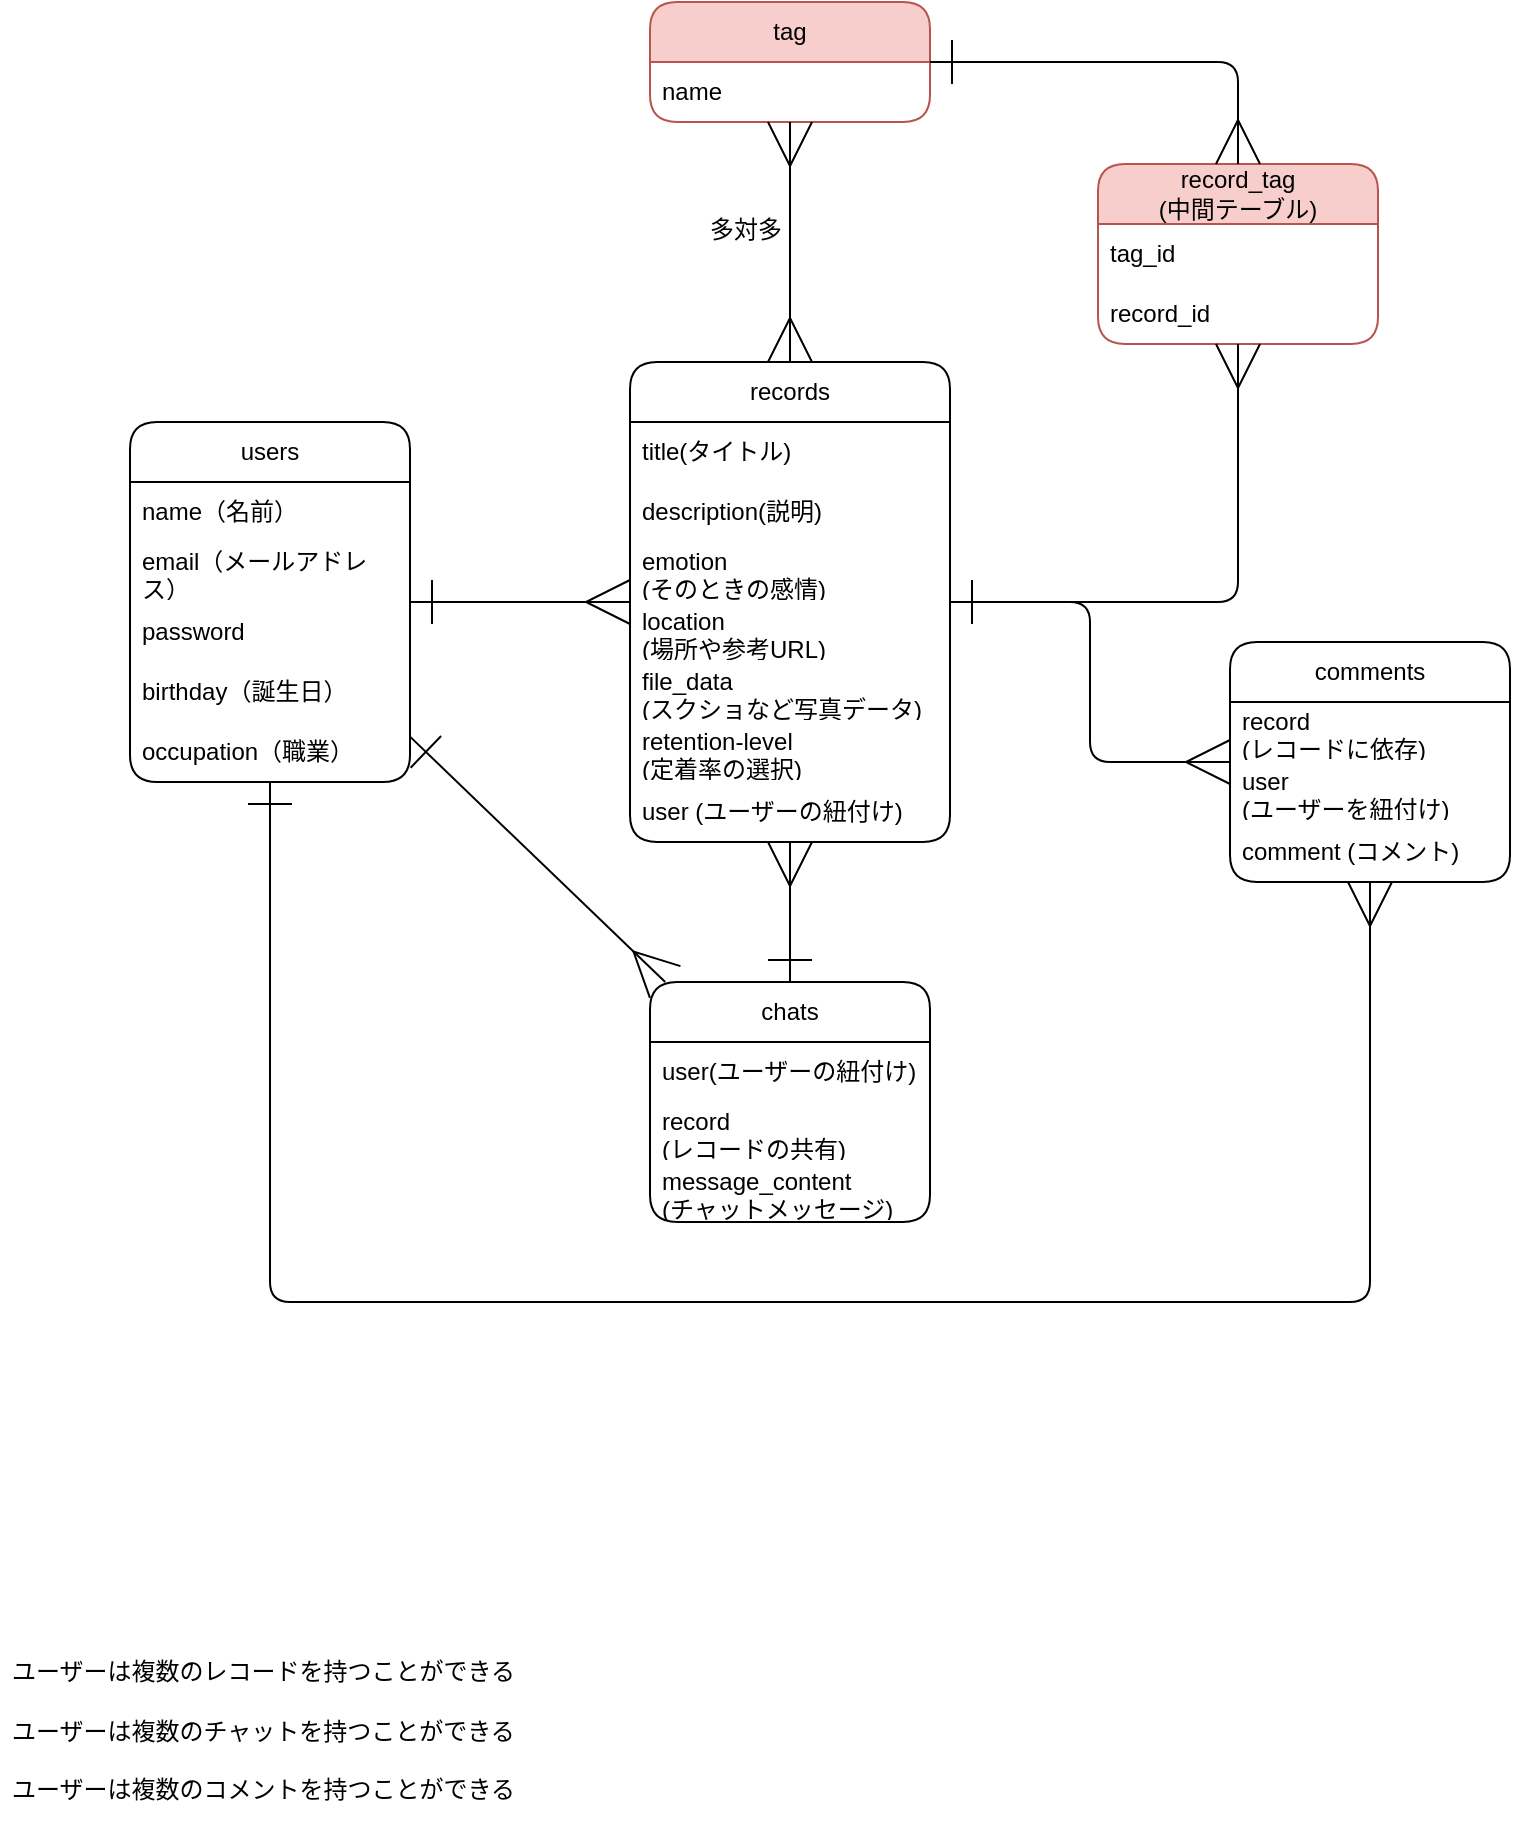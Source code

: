 <mxfile>
    <diagram id="HoRQ2UN_-JQGOzDnhFlx" name="ページ1">
        <mxGraphModel dx="899" dy="688" grid="1" gridSize="10" guides="1" tooltips="1" connect="1" arrows="1" fold="1" page="1" pageScale="1" pageWidth="827" pageHeight="1169" math="0" shadow="0">
            <root>
                <object label="" birthday="birthday" id="0">
                    <mxCell/>
                </object>
                <mxCell id="1" parent="0"/>
                <mxCell id="2" value="users" style="swimlane;fontStyle=0;childLayout=stackLayout;horizontal=1;startSize=30;horizontalStack=0;resizeParent=1;resizeParentMax=0;resizeLast=0;collapsible=1;marginBottom=0;whiteSpace=wrap;html=1;rounded=1;" parent="1" vertex="1">
                    <mxGeometry x="90" y="220" width="140" height="180" as="geometry">
                        <mxRectangle x="90" y="220" width="70" height="30" as="alternateBounds"/>
                    </mxGeometry>
                </mxCell>
                <mxCell id="3" value="name（名前）" style="text;strokeColor=none;fillColor=none;align=left;verticalAlign=middle;spacingLeft=4;spacingRight=4;overflow=hidden;points=[[0,0.5],[1,0.5]];portConstraint=eastwest;rotatable=0;whiteSpace=wrap;html=1;rounded=1;" parent="2" vertex="1">
                    <mxGeometry y="30" width="140" height="30" as="geometry"/>
                </mxCell>
                <mxCell id="4" value="email（メールアドレス）" style="text;strokeColor=none;fillColor=none;align=left;verticalAlign=middle;spacingLeft=4;spacingRight=4;overflow=hidden;points=[[0,0.5],[1,0.5]];portConstraint=eastwest;rotatable=0;whiteSpace=wrap;html=1;rounded=1;" parent="2" vertex="1">
                    <mxGeometry y="60" width="140" height="30" as="geometry"/>
                </mxCell>
                <mxCell id="5" value="password" style="text;strokeColor=none;fillColor=none;align=left;verticalAlign=middle;spacingLeft=4;spacingRight=4;overflow=hidden;points=[[0,0.5],[1,0.5]];portConstraint=eastwest;rotatable=0;whiteSpace=wrap;html=1;rounded=1;" parent="2" vertex="1">
                    <mxGeometry y="90" width="140" height="30" as="geometry"/>
                </mxCell>
                <mxCell id="10" value="birthday（誕生日）" style="text;strokeColor=none;fillColor=none;align=left;verticalAlign=middle;spacingLeft=4;spacingRight=4;overflow=hidden;points=[[0,0.5],[1,0.5]];portConstraint=eastwest;rotatable=0;whiteSpace=wrap;html=1;rounded=1;" parent="2" vertex="1">
                    <mxGeometry y="120" width="140" height="30" as="geometry"/>
                </mxCell>
                <mxCell id="11" value="occupation（職業）" style="text;strokeColor=none;fillColor=none;align=left;verticalAlign=middle;spacingLeft=4;spacingRight=4;overflow=hidden;points=[[0,0.5],[1,0.5]];portConstraint=eastwest;rotatable=0;whiteSpace=wrap;html=1;rounded=1;" parent="2" vertex="1">
                    <mxGeometry y="150" width="140" height="30" as="geometry"/>
                </mxCell>
                <mxCell id="12" value="records" style="swimlane;fontStyle=0;childLayout=stackLayout;horizontal=1;startSize=30;horizontalStack=0;resizeParent=1;resizeParentMax=0;resizeLast=0;collapsible=1;marginBottom=0;whiteSpace=wrap;html=1;rounded=1;hachureGap=4;fontFamily=Helvetica;fontSize=12;" parent="1" vertex="1">
                    <mxGeometry x="340" y="190" width="160" height="240" as="geometry">
                        <mxRectangle x="350" y="190" width="80" height="30" as="alternateBounds"/>
                    </mxGeometry>
                </mxCell>
                <mxCell id="13" value="title(タイトル)" style="text;strokeColor=none;fillColor=none;align=left;verticalAlign=middle;spacingLeft=4;spacingRight=4;overflow=hidden;points=[[0,0.5],[1,0.5]];portConstraint=eastwest;rotatable=0;whiteSpace=wrap;html=1;fontSize=12;rounded=1;hachureGap=4;fontFamily=Helvetica;" parent="12" vertex="1">
                    <mxGeometry y="30" width="160" height="30" as="geometry"/>
                </mxCell>
                <mxCell id="14" value="description&lt;span style=&quot;background-color: transparent;&quot;&gt;(説明)&lt;/span&gt;" style="text;strokeColor=none;fillColor=none;align=left;verticalAlign=middle;spacingLeft=4;spacingRight=4;overflow=hidden;points=[[0,0.5],[1,0.5]];portConstraint=eastwest;rotatable=0;whiteSpace=wrap;html=1;fontSize=12;rounded=1;hachureGap=4;fontFamily=Helvetica;" parent="12" vertex="1">
                    <mxGeometry y="60" width="160" height="30" as="geometry"/>
                </mxCell>
                <mxCell id="15" value="emotion&lt;div&gt;(そのときの感情)&lt;/div&gt;" style="text;strokeColor=none;fillColor=none;align=left;verticalAlign=middle;spacingLeft=4;spacingRight=4;overflow=hidden;points=[[0,0.5],[1,0.5]];portConstraint=eastwest;rotatable=0;whiteSpace=wrap;html=1;fontSize=12;rounded=1;hachureGap=4;fontFamily=Helvetica;" parent="12" vertex="1">
                    <mxGeometry y="90" width="160" height="30" as="geometry"/>
                </mxCell>
                <mxCell id="20" value="location&lt;div&gt;(場所や参考URL)&lt;/div&gt;" style="text;strokeColor=none;fillColor=none;align=left;verticalAlign=middle;spacingLeft=4;spacingRight=4;overflow=hidden;points=[[0,0.5],[1,0.5]];portConstraint=eastwest;rotatable=0;whiteSpace=wrap;html=1;fontSize=12;rounded=1;hachureGap=4;fontFamily=Helvetica;" parent="12" vertex="1">
                    <mxGeometry y="120" width="160" height="30" as="geometry"/>
                </mxCell>
                <mxCell id="21" value="file_data&lt;div&gt;(スクショなど写真データ)&lt;/div&gt;" style="text;strokeColor=none;fillColor=none;align=left;verticalAlign=middle;spacingLeft=4;spacingRight=4;overflow=hidden;points=[[0,0.5],[1,0.5]];portConstraint=eastwest;rotatable=0;whiteSpace=wrap;html=1;fontSize=12;rounded=1;hachureGap=4;fontFamily=Helvetica;" parent="12" vertex="1">
                    <mxGeometry y="150" width="160" height="30" as="geometry"/>
                </mxCell>
                <mxCell id="22" value="retention-level&lt;div&gt;(定着率の選択)&lt;/div&gt;" style="text;strokeColor=none;fillColor=none;align=left;verticalAlign=middle;spacingLeft=4;spacingRight=4;overflow=hidden;points=[[0,0.5],[1,0.5]];portConstraint=eastwest;rotatable=0;whiteSpace=wrap;html=1;fontSize=12;rounded=1;hachureGap=4;fontFamily=Helvetica;" parent="12" vertex="1">
                    <mxGeometry y="180" width="160" height="30" as="geometry"/>
                </mxCell>
                <mxCell id="23" value="user (ユーザーの紐付け)" style="text;strokeColor=none;fillColor=none;align=left;verticalAlign=middle;spacingLeft=4;spacingRight=4;overflow=hidden;points=[[0,0.5],[1,0.5]];portConstraint=eastwest;rotatable=0;whiteSpace=wrap;html=1;fontSize=12;rounded=1;hachureGap=4;fontFamily=Helvetica;" parent="12" vertex="1">
                    <mxGeometry y="210" width="160" height="30" as="geometry"/>
                </mxCell>
                <mxCell id="26" value="chats" style="swimlane;fontStyle=0;childLayout=stackLayout;horizontal=1;startSize=30;horizontalStack=0;resizeParent=1;resizeParentMax=0;resizeLast=0;collapsible=1;marginBottom=0;whiteSpace=wrap;html=1;rounded=1;fontSize=12;" parent="1" vertex="1">
                    <mxGeometry x="350" y="500" width="140" height="120" as="geometry"/>
                </mxCell>
                <mxCell id="27" value="user(ユーザーの紐付け)" style="text;strokeColor=none;fillColor=none;align=left;verticalAlign=middle;spacingLeft=4;spacingRight=4;overflow=hidden;points=[[0,0.5],[1,0.5]];portConstraint=eastwest;rotatable=0;whiteSpace=wrap;html=1;rounded=1;fontSize=12;" parent="26" vertex="1">
                    <mxGeometry y="30" width="140" height="30" as="geometry"/>
                </mxCell>
                <mxCell id="28" value="record&lt;br&gt;(レコードの共有)" style="text;strokeColor=none;fillColor=none;align=left;verticalAlign=middle;spacingLeft=4;spacingRight=4;overflow=hidden;points=[[0,0.5],[1,0.5]];portConstraint=eastwest;rotatable=0;whiteSpace=wrap;html=1;rounded=1;fontSize=12;" parent="26" vertex="1">
                    <mxGeometry y="60" width="140" height="30" as="geometry"/>
                </mxCell>
                <mxCell id="29" value="message_content&lt;div&gt;(チャットメッセージ)&lt;/div&gt;" style="text;strokeColor=none;fillColor=none;align=left;verticalAlign=middle;spacingLeft=4;spacingRight=4;overflow=hidden;points=[[0,0.5],[1,0.5]];portConstraint=eastwest;rotatable=0;whiteSpace=wrap;html=1;rounded=1;fontSize=12;" parent="26" vertex="1">
                    <mxGeometry y="90" width="140" height="30" as="geometry"/>
                </mxCell>
                <mxCell id="32" value="comments" style="swimlane;fontStyle=0;childLayout=stackLayout;horizontal=1;startSize=30;horizontalStack=0;resizeParent=1;resizeParentMax=0;resizeLast=0;collapsible=1;marginBottom=0;whiteSpace=wrap;html=1;rounded=1;fontSize=12;" parent="1" vertex="1">
                    <mxGeometry x="640" y="330" width="140" height="120" as="geometry"/>
                </mxCell>
                <mxCell id="33" value="record&amp;nbsp;&lt;div&gt;(レコードに依存)&lt;/div&gt;" style="text;strokeColor=none;fillColor=none;align=left;verticalAlign=middle;spacingLeft=4;spacingRight=4;overflow=hidden;points=[[0,0.5],[1,0.5]];portConstraint=eastwest;rotatable=0;whiteSpace=wrap;html=1;rounded=1;fontSize=12;" parent="32" vertex="1">
                    <mxGeometry y="30" width="140" height="30" as="geometry"/>
                </mxCell>
                <mxCell id="34" value="user&lt;div&gt;(ユーザーを紐付け)&lt;/div&gt;" style="text;strokeColor=none;fillColor=none;align=left;verticalAlign=middle;spacingLeft=4;spacingRight=4;overflow=hidden;points=[[0,0.5],[1,0.5]];portConstraint=eastwest;rotatable=0;whiteSpace=wrap;html=1;rounded=1;fontSize=12;" parent="32" vertex="1">
                    <mxGeometry y="60" width="140" height="30" as="geometry"/>
                </mxCell>
                <mxCell id="35" value="comment (コメント)" style="text;strokeColor=none;fillColor=none;align=left;verticalAlign=middle;spacingLeft=4;spacingRight=4;overflow=hidden;points=[[0,0.5],[1,0.5]];portConstraint=eastwest;rotatable=0;whiteSpace=wrap;html=1;rounded=1;fontSize=12;" parent="32" vertex="1">
                    <mxGeometry y="90" width="140" height="30" as="geometry"/>
                </mxCell>
                <mxCell id="55" value="tag" style="swimlane;fontStyle=0;childLayout=stackLayout;horizontal=1;startSize=30;horizontalStack=0;resizeParent=1;resizeParentMax=0;resizeLast=0;collapsible=1;marginBottom=0;whiteSpace=wrap;html=1;rounded=1;fillColor=#f8cecc;strokeColor=#b85450;" vertex="1" parent="1">
                    <mxGeometry x="350" y="10" width="140" height="60" as="geometry"/>
                </mxCell>
                <mxCell id="56" value="name" style="text;strokeColor=none;fillColor=none;align=left;verticalAlign=middle;spacingLeft=4;spacingRight=4;overflow=hidden;points=[[0,0.5],[1,0.5]];portConstraint=eastwest;rotatable=0;whiteSpace=wrap;html=1;" vertex="1" parent="55">
                    <mxGeometry y="30" width="140" height="30" as="geometry"/>
                </mxCell>
                <mxCell id="65" value="record_tag&lt;div&gt;(中間テーブル)&lt;/div&gt;" style="swimlane;fontStyle=0;childLayout=stackLayout;horizontal=1;startSize=30;horizontalStack=0;resizeParent=1;resizeParentMax=0;resizeLast=0;collapsible=1;marginBottom=0;whiteSpace=wrap;html=1;rounded=1;fillColor=#f8cecc;strokeColor=#b85450;" vertex="1" parent="1">
                    <mxGeometry x="574" y="91" width="140" height="90" as="geometry"/>
                </mxCell>
                <mxCell id="69" value="tag_id" style="text;strokeColor=none;fillColor=none;align=left;verticalAlign=middle;spacingLeft=4;spacingRight=4;overflow=hidden;points=[[0,0.5],[1,0.5]];portConstraint=eastwest;rotatable=0;whiteSpace=wrap;html=1;" vertex="1" parent="65">
                    <mxGeometry y="30" width="140" height="30" as="geometry"/>
                </mxCell>
                <mxCell id="77" style="edgeStyle=none;html=1;exitX=0;exitY=0.5;exitDx=0;exitDy=0;" edge="1" parent="65" source="66">
                    <mxGeometry relative="1" as="geometry">
                        <mxPoint y="75" as="targetPoint"/>
                    </mxGeometry>
                </mxCell>
                <mxCell id="66" value="record_id" style="text;strokeColor=none;fillColor=none;align=left;verticalAlign=middle;spacingLeft=4;spacingRight=4;overflow=hidden;points=[[0,0.5],[1,0.5]];portConstraint=eastwest;rotatable=0;whiteSpace=wrap;html=1;" vertex="1" parent="65">
                    <mxGeometry y="60" width="140" height="30" as="geometry"/>
                </mxCell>
                <mxCell id="78" value="" style="fontSize=12;html=1;endArrow=ERmany;endFill=0;startArrow=ERmany;startFill=0;endSize=20;startSize=20;" edge="1" parent="1" source="12" target="55">
                    <mxGeometry width="100" height="100" relative="1" as="geometry">
                        <mxPoint x="360" y="420" as="sourcePoint"/>
                        <mxPoint x="460" y="320" as="targetPoint"/>
                    </mxGeometry>
                </mxCell>
                <mxCell id="79" value="" style="fontSize=20;html=1;endArrow=ERmany;startArrow=ERone;spacing=7;edgeStyle=orthogonalEdgeStyle;startFill=0;endSize=20;startSize=20;endFill=0;" edge="1" parent="1" source="2" target="12">
                    <mxGeometry width="100" height="100" relative="1" as="geometry">
                        <mxPoint x="170" y="400" as="sourcePoint"/>
                        <mxPoint x="280" y="210" as="targetPoint"/>
                        <Array as="points"/>
                    </mxGeometry>
                </mxCell>
                <mxCell id="81" value="" style="fontSize=12;html=1;endArrow=ERmany;startArrow=ERone;startFill=0;endFill=0;endSize=20;startSize=20;" edge="1" parent="1" source="26" target="12">
                    <mxGeometry width="100" height="100" relative="1" as="geometry">
                        <mxPoint x="320" y="550" as="sourcePoint"/>
                        <mxPoint x="420" y="450" as="targetPoint"/>
                    </mxGeometry>
                </mxCell>
                <mxCell id="82" value="" style="fontSize=12;html=1;endArrow=ERmany;startArrow=ERone;rounded=1;strokeColor=default;align=center;verticalAlign=middle;fontFamily=Helvetica;fontColor=default;labelBackgroundColor=default;endSize=20;startSize=20;startFill=0;endFill=0;edgeStyle=orthogonalEdgeStyle;" edge="1" parent="1" source="12" target="65">
                    <mxGeometry width="100" height="100" relative="1" as="geometry">
                        <mxPoint x="500" y="340" as="sourcePoint"/>
                        <mxPoint x="600" y="240" as="targetPoint"/>
                    </mxGeometry>
                </mxCell>
                <mxCell id="83" value="" style="edgeStyle=orthogonalEdgeStyle;fontSize=12;html=1;endArrow=ERmany;startArrow=ERone;rounded=1;strokeColor=default;align=center;verticalAlign=middle;fontFamily=Helvetica;fontColor=default;labelBackgroundColor=default;startSize=20;endSize=20;startFill=0;endFill=0;" edge="1" parent="1" source="55" target="65">
                    <mxGeometry width="100" height="100" relative="1" as="geometry">
                        <mxPoint x="490" y="120" as="sourcePoint"/>
                        <mxPoint x="590" y="20" as="targetPoint"/>
                    </mxGeometry>
                </mxCell>
                <mxCell id="84" value="" style="edgeStyle=orthogonalEdgeStyle;fontSize=12;html=1;endArrow=ERmany;rounded=1;strokeColor=default;align=center;verticalAlign=middle;fontFamily=Helvetica;fontColor=default;labelBackgroundColor=default;startSize=20;endSize=20;startArrow=ERone;startFill=0;endFill=0;" edge="1" parent="1" source="12" target="32">
                    <mxGeometry width="100" height="100" relative="1" as="geometry">
                        <mxPoint x="360" y="340" as="sourcePoint"/>
                        <mxPoint x="460" y="240" as="targetPoint"/>
                    </mxGeometry>
                </mxCell>
                <mxCell id="85" value="多対多" style="text;strokeColor=none;fillColor=none;spacingLeft=4;spacingRight=4;overflow=hidden;rotatable=0;points=[[0,0.5],[1,0.5]];portConstraint=eastwest;fontSize=12;whiteSpace=wrap;html=1;fontFamily=Helvetica;fontColor=default;labelBackgroundColor=default;" vertex="1" parent="1">
                    <mxGeometry x="374" y="110" width="56" height="30" as="geometry"/>
                </mxCell>
                <mxCell id="86" value="" style="fontSize=20;html=1;endArrow=ERmany;startArrow=ERone;spacing=7;edgeStyle=orthogonalEdgeStyle;startFill=0;endSize=20;startSize=20;endFill=0;" edge="1" parent="1" source="2" target="32">
                    <mxGeometry width="100" height="100" relative="1" as="geometry">
                        <mxPoint x="240" y="320" as="sourcePoint"/>
                        <mxPoint x="360" y="320" as="targetPoint"/>
                        <Array as="points">
                            <mxPoint x="160" y="660"/>
                            <mxPoint x="710" y="660"/>
                        </Array>
                    </mxGeometry>
                </mxCell>
                <mxCell id="87" value="" style="fontSize=20;html=1;endArrow=ERmany;startArrow=ERone;spacing=7;startFill=0;endSize=20;startSize=20;endFill=0;" edge="1" parent="1" source="2" target="26">
                    <mxGeometry width="100" height="100" relative="1" as="geometry">
                        <mxPoint x="250" y="330" as="sourcePoint"/>
                        <mxPoint x="370" y="330" as="targetPoint"/>
                    </mxGeometry>
                </mxCell>
                <mxCell id="88" value="ユーザーは複数のレコードを持つことができる" style="text;strokeColor=none;fillColor=none;align=left;verticalAlign=middle;spacingLeft=4;spacingRight=4;overflow=hidden;points=[[0,0.5],[1,0.5]];portConstraint=eastwest;rotatable=0;whiteSpace=wrap;html=1;fontFamily=Helvetica;fontSize=12;fontColor=default;labelBackgroundColor=default;" vertex="1" parent="1">
                    <mxGeometry x="25" y="830" width="270" height="30" as="geometry"/>
                </mxCell>
                <mxCell id="89" value="ユーザーは複数のチャットを持つことができる" style="text;strokeColor=none;fillColor=none;align=left;verticalAlign=middle;spacingLeft=4;spacingRight=4;overflow=hidden;points=[[0,0.5],[1,0.5]];portConstraint=eastwest;rotatable=0;whiteSpace=wrap;html=1;fontFamily=Helvetica;fontSize=12;fontColor=default;labelBackgroundColor=default;" vertex="1" parent="1">
                    <mxGeometry x="25" y="860" width="270" height="30" as="geometry"/>
                </mxCell>
                <mxCell id="90" value="ユーザーは複数のコメントを持つことができる" style="text;strokeColor=none;fillColor=none;align=left;verticalAlign=middle;spacingLeft=4;spacingRight=4;overflow=hidden;points=[[0,0.5],[1,0.5]];portConstraint=eastwest;rotatable=0;whiteSpace=wrap;html=1;fontFamily=Helvetica;fontSize=12;fontColor=default;labelBackgroundColor=default;" vertex="1" parent="1">
                    <mxGeometry x="25" y="889" width="270" height="30" as="geometry"/>
                </mxCell>
            </root>
        </mxGraphModel>
    </diagram>
</mxfile>